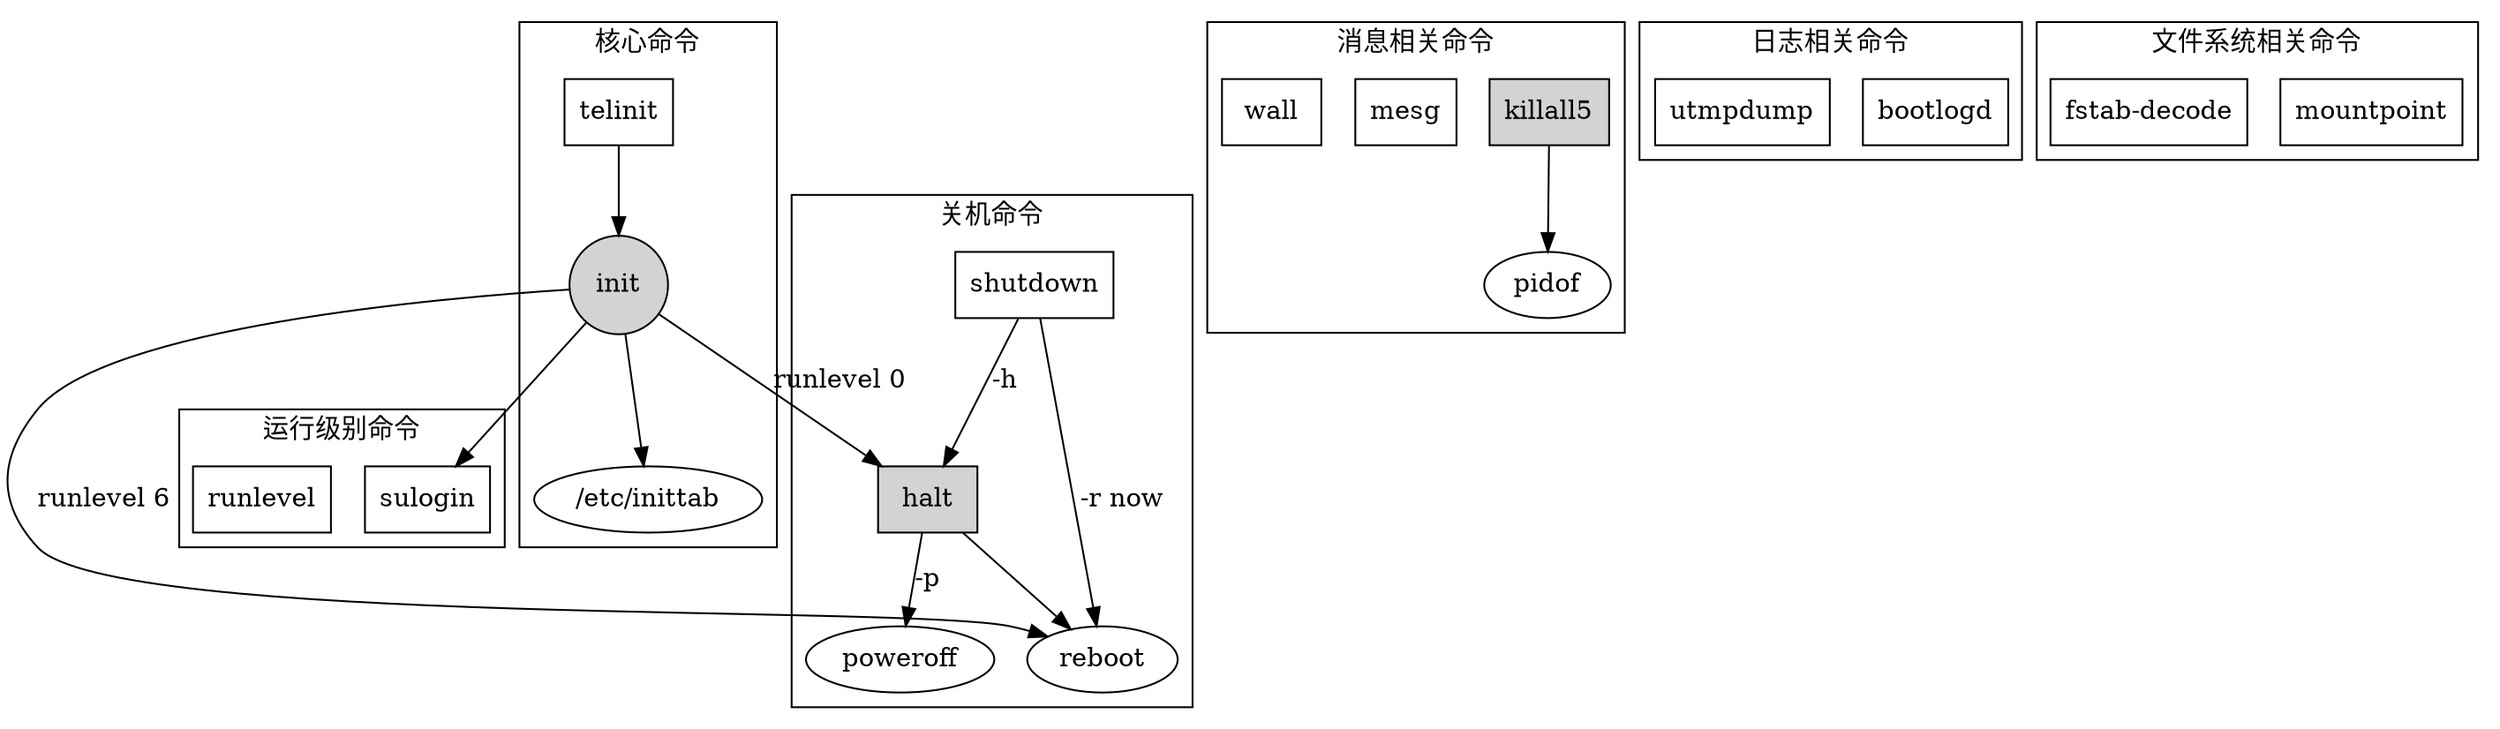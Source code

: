 digraph G
{
	rankdir = TB;
	//size = "7 7";
	//layout = circo;
	//layout = fdp;
	ordering = in;

	compound = true;
	subgraph cluster_0
	{
		label = "关机命令";

		"halt" [shape="rect" style="filled"];
		"halt" ->  "poweroff" [label="-p"];
		"halt" ->  "reboot" [label=""];

		"shutdown" [shape="rect"];
		"shutdown" -> "halt" [label="-h"];
		"shutdown" -> "reboot" [label="-r now"];
	}

	subgraph cluster1
	{
		label = "核心命令";
		//style = "filled";

		"telinit" [shape="rect"];
		"telinit" -> "init";

		"init" [shape="circle" style="filled"];
		"init" -> "/etc/inittab";
		"init" -> "halt" [label="runlevel 0"];
		"init" -> "reboot" [label="runlevel 6"];
	}

	subgraph cluster2
	{
		label = "运行级别命令";
		"init" -> "sulogin" [lable="runlevel S/s"];
		"sulogin" [shape="rect"];
		"runlevel" [shape="rect"];
	}

	subgraph cluster3
	{
		label = "消息相关命令";
		"killall5" [shape="rect" style="filled"];
			"killall5" ->  "pidof" [label=""];

		"mesg" [shape="rect"];
		"wall" [shape="rect"];
	}

	subgraph cluster4
	{
		label = "日志相关命令";
		"bootlogd" [shape="rect"];
		"utmpdump" [shape="rect"];
	}

	subgraph cluster5
	{
		label = "文件系统相关命令";
		"mountpoint" [shape="rect"];
		"fstab-decode" [shape="rect"];
	}

}
